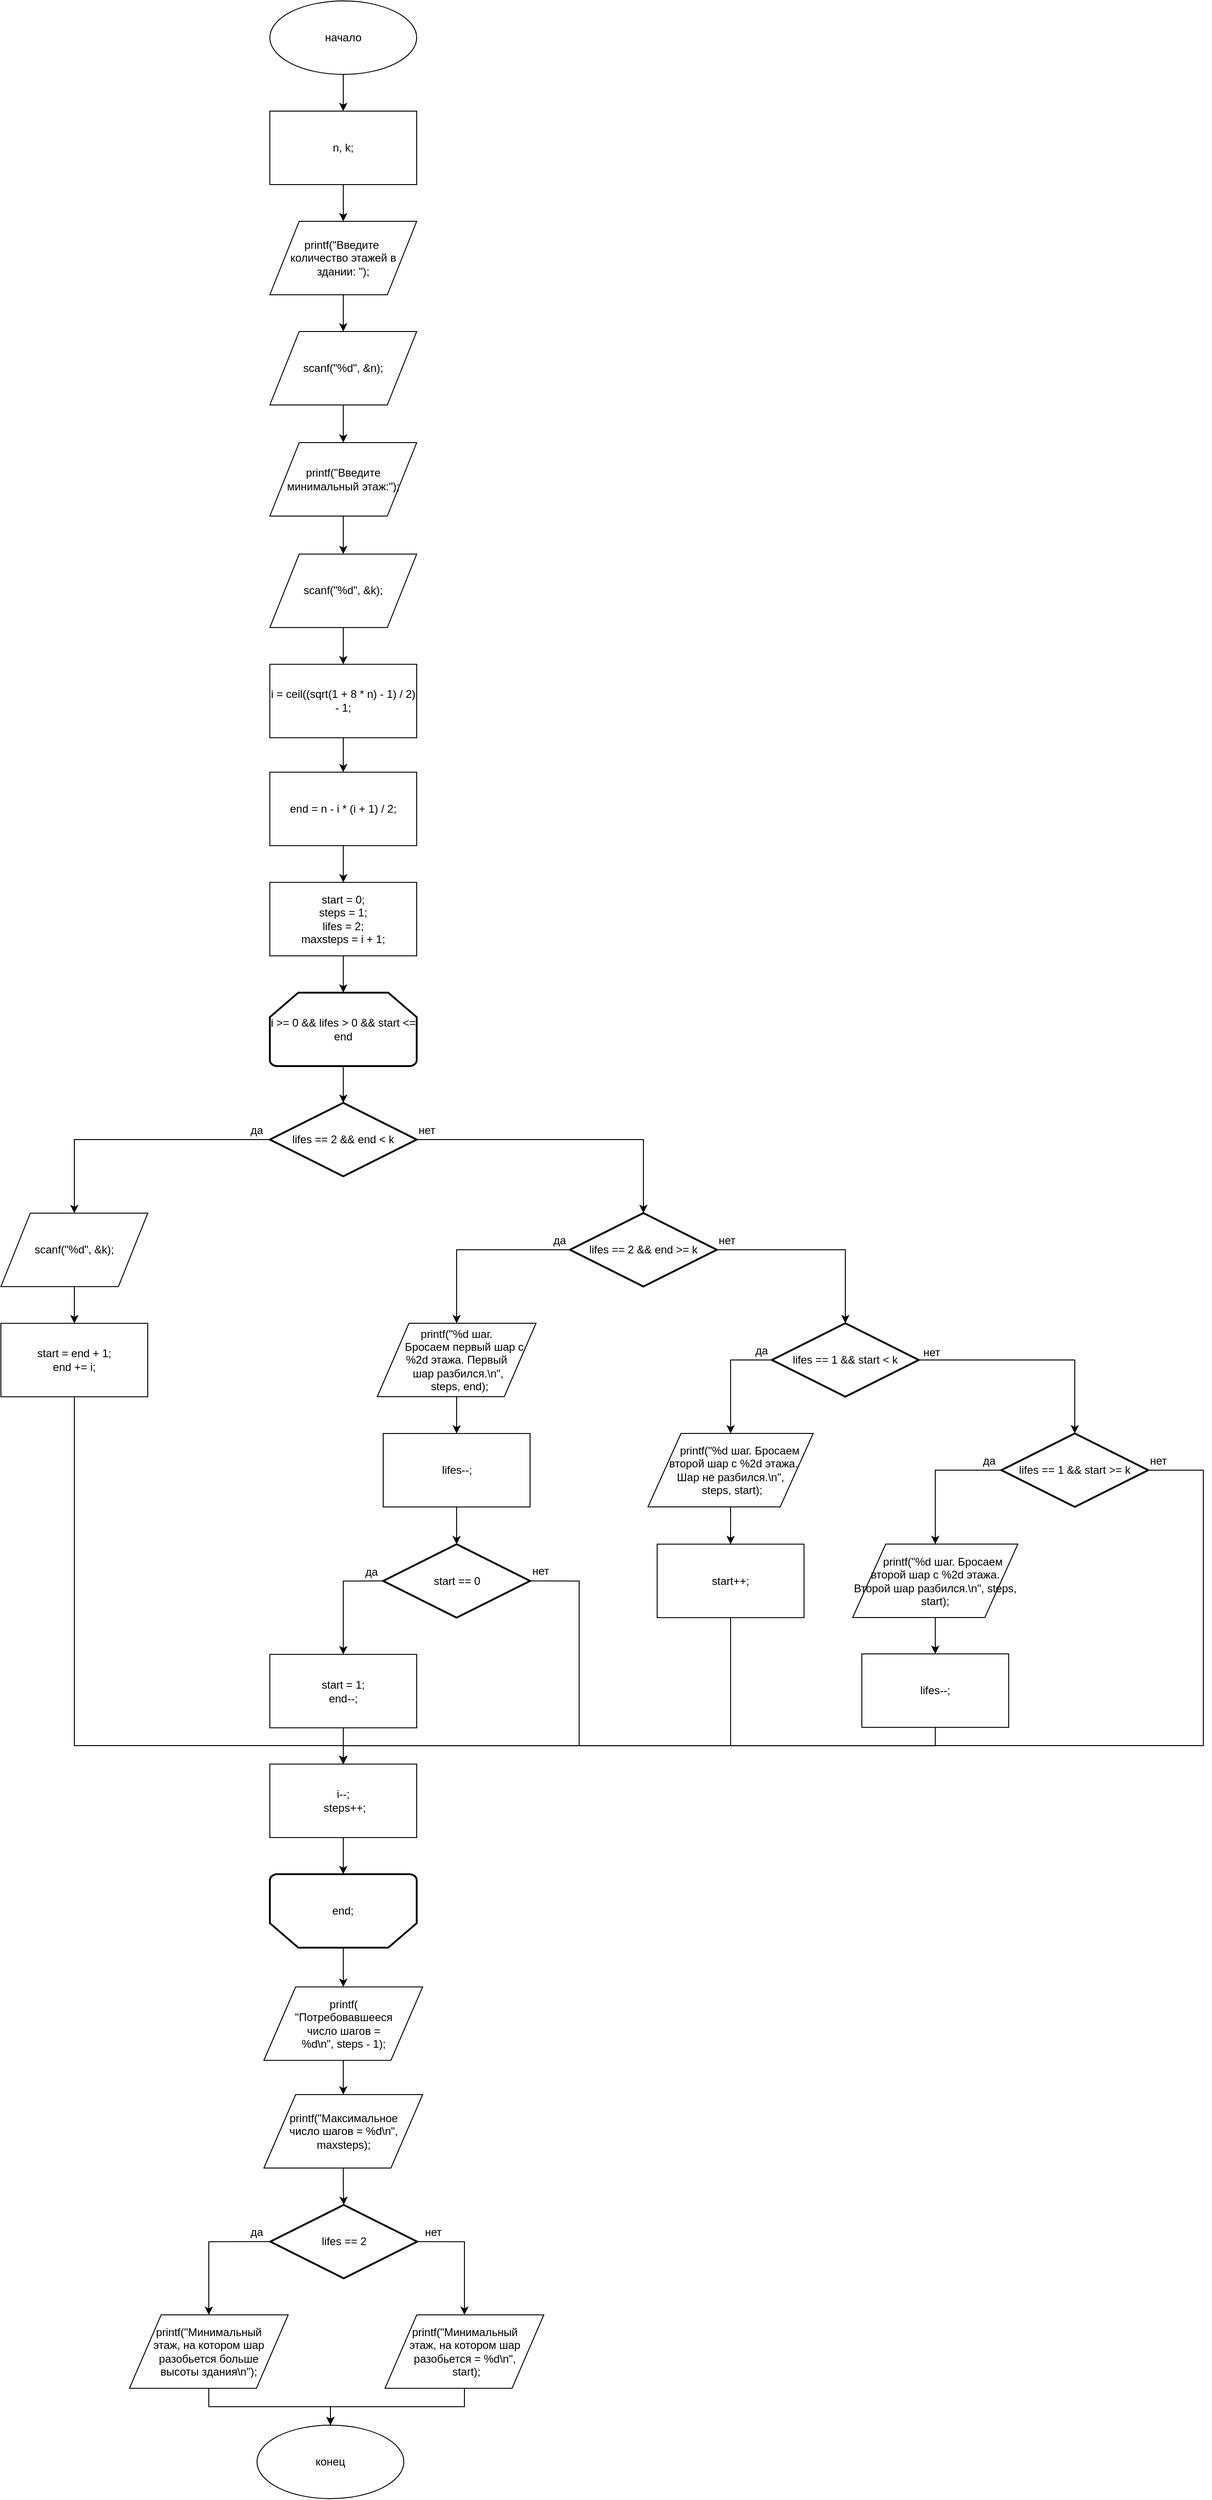 <mxfile version="11.3.0" type="device" pages="1"><diagram id="osUdLXcq4P-ParBicfDN" name="Page-1"><mxGraphModel dx="2048" dy="1184" grid="1" gridSize="10" guides="1" tooltips="1" connect="1" arrows="1" fold="1" page="1" pageScale="1" pageWidth="827" pageHeight="1169" math="0" shadow="0"><root><mxCell id="0"/><mxCell id="1" parent="0"/><mxCell id="EYzfKMTwrJcVN_ub98Bm-4" style="edgeStyle=orthogonalEdgeStyle;rounded=0;orthogonalLoop=1;jettySize=auto;html=1;exitX=0.5;exitY=1;exitDx=0;exitDy=0;entryX=0.5;entryY=0;entryDx=0;entryDy=0;" edge="1" parent="1" source="EYzfKMTwrJcVN_ub98Bm-1" target="EYzfKMTwrJcVN_ub98Bm-3"><mxGeometry relative="1" as="geometry"/></mxCell><mxCell id="EYzfKMTwrJcVN_ub98Bm-1" value="начало" style="ellipse;whiteSpace=wrap;html=1;" vertex="1" parent="1"><mxGeometry x="333" width="160" height="80" as="geometry"/></mxCell><mxCell id="EYzfKMTwrJcVN_ub98Bm-17" style="edgeStyle=orthogonalEdgeStyle;rounded=0;orthogonalLoop=1;jettySize=auto;html=1;exitX=0.5;exitY=1;exitDx=0;exitDy=0;entryX=0.5;entryY=0;entryDx=0;entryDy=0;" edge="1" parent="1" source="EYzfKMTwrJcVN_ub98Bm-3" target="EYzfKMTwrJcVN_ub98Bm-13"><mxGeometry relative="1" as="geometry"/></mxCell><mxCell id="EYzfKMTwrJcVN_ub98Bm-3" value="n, k;" style="rounded=0;whiteSpace=wrap;html=1;" vertex="1" parent="1"><mxGeometry x="333" y="120" width="160" height="80" as="geometry"/></mxCell><mxCell id="EYzfKMTwrJcVN_ub98Bm-18" style="edgeStyle=orthogonalEdgeStyle;rounded=0;orthogonalLoop=1;jettySize=auto;html=1;exitX=0.5;exitY=1;exitDx=0;exitDy=0;entryX=0.5;entryY=0;entryDx=0;entryDy=0;" edge="1" parent="1" source="EYzfKMTwrJcVN_ub98Bm-13" target="EYzfKMTwrJcVN_ub98Bm-14"><mxGeometry relative="1" as="geometry"/></mxCell><mxCell id="EYzfKMTwrJcVN_ub98Bm-13" value="&lt;div&gt;printf(&quot;Введите&amp;nbsp;&lt;/div&gt;&lt;div&gt;количество этажей в здании: &quot;);&lt;/div&gt;" style="shape=parallelogram;perimeter=parallelogramPerimeter;whiteSpace=wrap;html=1;" vertex="1" parent="1"><mxGeometry x="333" y="240" width="160" height="80" as="geometry"/></mxCell><mxCell id="EYzfKMTwrJcVN_ub98Bm-19" style="edgeStyle=orthogonalEdgeStyle;rounded=0;orthogonalLoop=1;jettySize=auto;html=1;exitX=0.5;exitY=1;exitDx=0;exitDy=0;entryX=0.5;entryY=0;entryDx=0;entryDy=0;" edge="1" parent="1" source="EYzfKMTwrJcVN_ub98Bm-14" target="EYzfKMTwrJcVN_ub98Bm-15"><mxGeometry relative="1" as="geometry"/></mxCell><mxCell id="EYzfKMTwrJcVN_ub98Bm-14" value="scanf(&quot;%d&quot;, &amp;amp;n);" style="shape=parallelogram;perimeter=parallelogramPerimeter;whiteSpace=wrap;html=1;" vertex="1" parent="1"><mxGeometry x="333" y="360" width="160" height="80" as="geometry"/></mxCell><mxCell id="EYzfKMTwrJcVN_ub98Bm-20" style="edgeStyle=orthogonalEdgeStyle;rounded=0;orthogonalLoop=1;jettySize=auto;html=1;exitX=0.5;exitY=1;exitDx=0;exitDy=0;entryX=0.5;entryY=0;entryDx=0;entryDy=0;" edge="1" parent="1" source="EYzfKMTwrJcVN_ub98Bm-15" target="EYzfKMTwrJcVN_ub98Bm-16"><mxGeometry relative="1" as="geometry"/></mxCell><mxCell id="EYzfKMTwrJcVN_ub98Bm-15" value="printf(&quot;Введите минимальный этаж:&quot;);" style="shape=parallelogram;perimeter=parallelogramPerimeter;whiteSpace=wrap;html=1;" vertex="1" parent="1"><mxGeometry x="333" y="481" width="160" height="80" as="geometry"/></mxCell><mxCell id="EYzfKMTwrJcVN_ub98Bm-23" style="edgeStyle=orthogonalEdgeStyle;rounded=0;orthogonalLoop=1;jettySize=auto;html=1;exitX=0.5;exitY=1;exitDx=0;exitDy=0;entryX=0.5;entryY=0;entryDx=0;entryDy=0;" edge="1" parent="1" source="EYzfKMTwrJcVN_ub98Bm-16" target="EYzfKMTwrJcVN_ub98Bm-22"><mxGeometry relative="1" as="geometry"/></mxCell><mxCell id="EYzfKMTwrJcVN_ub98Bm-16" value="scanf(&quot;%d&quot;, &amp;amp;k);" style="shape=parallelogram;perimeter=parallelogramPerimeter;whiteSpace=wrap;html=1;" vertex="1" parent="1"><mxGeometry x="333" y="602.4" width="160" height="80" as="geometry"/></mxCell><mxCell id="EYzfKMTwrJcVN_ub98Bm-26" style="edgeStyle=orthogonalEdgeStyle;rounded=0;orthogonalLoop=1;jettySize=auto;html=1;exitX=0.5;exitY=1;exitDx=0;exitDy=0;entryX=0.5;entryY=0;entryDx=0;entryDy=0;" edge="1" parent="1" source="EYzfKMTwrJcVN_ub98Bm-22" target="EYzfKMTwrJcVN_ub98Bm-24"><mxGeometry relative="1" as="geometry"/></mxCell><mxCell id="EYzfKMTwrJcVN_ub98Bm-22" value="i = ceil((sqrt(1 + 8 * n) - 1) / 2) - 1;" style="rounded=0;whiteSpace=wrap;html=1;" vertex="1" parent="1"><mxGeometry x="333" y="722.4" width="160" height="80" as="geometry"/></mxCell><mxCell id="EYzfKMTwrJcVN_ub98Bm-27" style="edgeStyle=orthogonalEdgeStyle;rounded=0;orthogonalLoop=1;jettySize=auto;html=1;exitX=0.5;exitY=1;exitDx=0;exitDy=0;entryX=0.5;entryY=0;entryDx=0;entryDy=0;" edge="1" parent="1" source="EYzfKMTwrJcVN_ub98Bm-24" target="EYzfKMTwrJcVN_ub98Bm-25"><mxGeometry relative="1" as="geometry"/></mxCell><mxCell id="EYzfKMTwrJcVN_ub98Bm-24" value="end = n - i * (i + 1) / 2;" style="rounded=0;whiteSpace=wrap;html=1;" vertex="1" parent="1"><mxGeometry x="333" y="839.9" width="160" height="80" as="geometry"/></mxCell><mxCell id="EYzfKMTwrJcVN_ub98Bm-29" style="edgeStyle=orthogonalEdgeStyle;rounded=0;orthogonalLoop=1;jettySize=auto;html=1;exitX=0.5;exitY=1;exitDx=0;exitDy=0;entryX=0.5;entryY=0;entryDx=0;entryDy=0;entryPerimeter=0;" edge="1" parent="1" source="EYzfKMTwrJcVN_ub98Bm-25" target="EYzfKMTwrJcVN_ub98Bm-28"><mxGeometry relative="1" as="geometry"/></mxCell><mxCell id="EYzfKMTwrJcVN_ub98Bm-25" value="&lt;div&gt;start = 0;&lt;/div&gt;&lt;div&gt;steps = 1;&lt;/div&gt;&lt;div&gt;lifes = 2;&lt;/div&gt;&lt;div&gt;maxsteps = i + 1;&lt;br&gt;&lt;/div&gt;" style="rounded=0;whiteSpace=wrap;html=1;" vertex="1" parent="1"><mxGeometry x="333" y="959.9" width="160" height="80" as="geometry"/></mxCell><mxCell id="EYzfKMTwrJcVN_ub98Bm-32" style="edgeStyle=orthogonalEdgeStyle;rounded=0;orthogonalLoop=1;jettySize=auto;html=1;exitX=0.5;exitY=1;exitDx=0;exitDy=0;exitPerimeter=0;entryX=0.5;entryY=0;entryDx=0;entryDy=0;entryPerimeter=0;" edge="1" parent="1" source="EYzfKMTwrJcVN_ub98Bm-28" target="EYzfKMTwrJcVN_ub98Bm-30"><mxGeometry relative="1" as="geometry"/></mxCell><mxCell id="EYzfKMTwrJcVN_ub98Bm-28" value="i &amp;gt;= 0 &amp;amp;&amp;amp; lifes &amp;gt; 0 &amp;amp;&amp;amp; start &amp;lt;= end" style="strokeWidth=2;html=1;shape=mxgraph.flowchart.loop_limit;whiteSpace=wrap;" vertex="1" parent="1"><mxGeometry x="333" y="1080" width="160" height="80" as="geometry"/></mxCell><mxCell id="EYzfKMTwrJcVN_ub98Bm-34" style="edgeStyle=orthogonalEdgeStyle;rounded=0;orthogonalLoop=1;jettySize=auto;html=1;exitX=0;exitY=0.5;exitDx=0;exitDy=0;exitPerimeter=0;entryX=0.5;entryY=0;entryDx=0;entryDy=0;" edge="1" parent="1" source="EYzfKMTwrJcVN_ub98Bm-30" target="EYzfKMTwrJcVN_ub98Bm-36"><mxGeometry relative="1" as="geometry"><mxPoint x="280" y="1320" as="targetPoint"/></mxGeometry></mxCell><mxCell id="EYzfKMTwrJcVN_ub98Bm-40" style="edgeStyle=orthogonalEdgeStyle;rounded=0;orthogonalLoop=1;jettySize=auto;html=1;exitX=1;exitY=0.5;exitDx=0;exitDy=0;exitPerimeter=0;entryX=0.5;entryY=0;entryDx=0;entryDy=0;entryPerimeter=0;" edge="1" parent="1" source="EYzfKMTwrJcVN_ub98Bm-30" target="EYzfKMTwrJcVN_ub98Bm-42"><mxGeometry relative="1" as="geometry"><mxPoint x="540" y="1328" as="targetPoint"/></mxGeometry></mxCell><mxCell id="EYzfKMTwrJcVN_ub98Bm-30" value="lifes == 2 &amp;amp;&amp;amp; end &amp;lt; k" style="strokeWidth=2;html=1;shape=mxgraph.flowchart.decision;whiteSpace=wrap;" vertex="1" parent="1"><mxGeometry x="333" y="1200" width="160" height="80" as="geometry"/></mxCell><mxCell id="EYzfKMTwrJcVN_ub98Bm-35" value="да" style="text;html=1;resizable=0;points=[];autosize=1;align=left;verticalAlign=top;spacingTop=-4;" vertex="1" parent="1"><mxGeometry x="310" y="1220" width="30" height="20" as="geometry"/></mxCell><mxCell id="EYzfKMTwrJcVN_ub98Bm-38" style="edgeStyle=orthogonalEdgeStyle;rounded=0;orthogonalLoop=1;jettySize=auto;html=1;exitX=0.5;exitY=1;exitDx=0;exitDy=0;entryX=0.5;entryY=0;entryDx=0;entryDy=0;" edge="1" parent="1" source="EYzfKMTwrJcVN_ub98Bm-36" target="EYzfKMTwrJcVN_ub98Bm-37"><mxGeometry relative="1" as="geometry"/></mxCell><mxCell id="EYzfKMTwrJcVN_ub98Bm-36" value="scanf(&quot;%d&quot;, &amp;amp;k);" style="shape=parallelogram;perimeter=parallelogramPerimeter;whiteSpace=wrap;html=1;" vertex="1" parent="1"><mxGeometry x="40" y="1320.1" width="160" height="80" as="geometry"/></mxCell><mxCell id="EYzfKMTwrJcVN_ub98Bm-74" style="edgeStyle=orthogonalEdgeStyle;rounded=0;orthogonalLoop=1;jettySize=auto;html=1;exitX=0.5;exitY=1;exitDx=0;exitDy=0;" edge="1" parent="1" source="EYzfKMTwrJcVN_ub98Bm-37" target="EYzfKMTwrJcVN_ub98Bm-73"><mxGeometry relative="1" as="geometry"><Array as="points"><mxPoint x="120" y="1900"/><mxPoint x="413" y="1900"/></Array></mxGeometry></mxCell><mxCell id="EYzfKMTwrJcVN_ub98Bm-37" value="&lt;div&gt;start = end + 1;&lt;br&gt;&lt;/div&gt;&lt;div&gt;end += i;&lt;br&gt;&lt;/div&gt;" style="rounded=0;whiteSpace=wrap;html=1;" vertex="1" parent="1"><mxGeometry x="40" y="1440.1" width="160" height="80" as="geometry"/></mxCell><mxCell id="EYzfKMTwrJcVN_ub98Bm-41" value="нет" style="text;html=1;resizable=0;points=[];autosize=1;align=left;verticalAlign=top;spacingTop=-4;" vertex="1" parent="1"><mxGeometry x="493" y="1220" width="30" height="20" as="geometry"/></mxCell><mxCell id="EYzfKMTwrJcVN_ub98Bm-44" style="edgeStyle=orthogonalEdgeStyle;rounded=0;orthogonalLoop=1;jettySize=auto;html=1;exitX=0;exitY=0.5;exitDx=0;exitDy=0;exitPerimeter=0;entryX=0.5;entryY=0;entryDx=0;entryDy=0;" edge="1" parent="1" source="EYzfKMTwrJcVN_ub98Bm-42" target="EYzfKMTwrJcVN_ub98Bm-43"><mxGeometry relative="1" as="geometry"/></mxCell><mxCell id="EYzfKMTwrJcVN_ub98Bm-53" style="edgeStyle=orthogonalEdgeStyle;rounded=0;orthogonalLoop=1;jettySize=auto;html=1;exitX=1;exitY=0.5;exitDx=0;exitDy=0;exitPerimeter=0;entryX=0.5;entryY=0;entryDx=0;entryDy=0;entryPerimeter=0;" edge="1" parent="1" source="EYzfKMTwrJcVN_ub98Bm-42" target="EYzfKMTwrJcVN_ub98Bm-52"><mxGeometry relative="1" as="geometry"/></mxCell><mxCell id="EYzfKMTwrJcVN_ub98Bm-42" value="lifes == 2 &amp;amp;&amp;amp; end &amp;gt;= k" style="strokeWidth=2;html=1;shape=mxgraph.flowchart.decision;whiteSpace=wrap;" vertex="1" parent="1"><mxGeometry x="660" y="1320" width="160" height="80" as="geometry"/></mxCell><mxCell id="EYzfKMTwrJcVN_ub98Bm-47" style="edgeStyle=orthogonalEdgeStyle;rounded=0;orthogonalLoop=1;jettySize=auto;html=1;exitX=0.5;exitY=1;exitDx=0;exitDy=0;entryX=0.5;entryY=0;entryDx=0;entryDy=0;" edge="1" parent="1" source="EYzfKMTwrJcVN_ub98Bm-43" target="EYzfKMTwrJcVN_ub98Bm-46"><mxGeometry relative="1" as="geometry"/></mxCell><mxCell id="EYzfKMTwrJcVN_ub98Bm-43" value="printf(&quot;%d шаг. &lt;br&gt;&amp;nbsp; &amp;nbsp; &amp;nbsp;Бросаем первый шар с &lt;br&gt;%2d этажа. Первый&lt;br&gt;&amp;nbsp;шар разбился.\n&quot;,&lt;br&gt;&amp;nbsp; steps, end);" style="shape=parallelogram;perimeter=parallelogramPerimeter;whiteSpace=wrap;html=1;" vertex="1" parent="1"><mxGeometry x="450" y="1440" width="173" height="80" as="geometry"/></mxCell><mxCell id="EYzfKMTwrJcVN_ub98Bm-45" value="да" style="text;html=1;resizable=0;points=[];autosize=1;align=left;verticalAlign=top;spacingTop=-4;" vertex="1" parent="1"><mxGeometry x="640" y="1340" width="30" height="20" as="geometry"/></mxCell><mxCell id="EYzfKMTwrJcVN_ub98Bm-49" style="edgeStyle=orthogonalEdgeStyle;rounded=0;orthogonalLoop=1;jettySize=auto;html=1;exitX=0.5;exitY=1;exitDx=0;exitDy=0;" edge="1" parent="1" source="EYzfKMTwrJcVN_ub98Bm-46" target="EYzfKMTwrJcVN_ub98Bm-48"><mxGeometry relative="1" as="geometry"/></mxCell><mxCell id="EYzfKMTwrJcVN_ub98Bm-46" value="&lt;div&gt;lifes--;&lt;br&gt;&lt;/div&gt;" style="rounded=0;whiteSpace=wrap;html=1;" vertex="1" parent="1"><mxGeometry x="456.5" y="1560.1" width="160" height="80" as="geometry"/></mxCell><mxCell id="EYzfKMTwrJcVN_ub98Bm-89" style="edgeStyle=orthogonalEdgeStyle;rounded=0;orthogonalLoop=1;jettySize=auto;html=1;exitX=0;exitY=0.5;exitDx=0;exitDy=0;exitPerimeter=0;entryX=0.5;entryY=0;entryDx=0;entryDy=0;" edge="1" parent="1" source="EYzfKMTwrJcVN_ub98Bm-48" target="EYzfKMTwrJcVN_ub98Bm-50"><mxGeometry relative="1" as="geometry"/></mxCell><mxCell id="EYzfKMTwrJcVN_ub98Bm-90" style="edgeStyle=orthogonalEdgeStyle;rounded=0;orthogonalLoop=1;jettySize=auto;html=1;exitX=1;exitY=0.5;exitDx=0;exitDy=0;exitPerimeter=0;entryX=0.5;entryY=0;entryDx=0;entryDy=0;" edge="1" parent="1" source="EYzfKMTwrJcVN_ub98Bm-48" target="EYzfKMTwrJcVN_ub98Bm-73"><mxGeometry relative="1" as="geometry"><Array as="points"><mxPoint x="670" y="1721"/><mxPoint x="670" y="1900"/><mxPoint x="413" y="1900"/></Array></mxGeometry></mxCell><mxCell id="EYzfKMTwrJcVN_ub98Bm-48" value="start == 0" style="strokeWidth=2;html=1;shape=mxgraph.flowchart.decision;whiteSpace=wrap;" vertex="1" parent="1"><mxGeometry x="456.5" y="1680.667" width="160" height="80" as="geometry"/></mxCell><mxCell id="EYzfKMTwrJcVN_ub98Bm-75" style="edgeStyle=orthogonalEdgeStyle;rounded=0;orthogonalLoop=1;jettySize=auto;html=1;exitX=0.5;exitY=1;exitDx=0;exitDy=0;entryX=0.5;entryY=0;entryDx=0;entryDy=0;" edge="1" parent="1" source="EYzfKMTwrJcVN_ub98Bm-50" target="EYzfKMTwrJcVN_ub98Bm-73"><mxGeometry relative="1" as="geometry"><mxPoint x="420" y="1900" as="targetPoint"/></mxGeometry></mxCell><mxCell id="EYzfKMTwrJcVN_ub98Bm-50" value="&lt;div&gt;start = 1;&lt;br&gt;&lt;/div&gt;&lt;div&gt;end--;&lt;br&gt;&lt;/div&gt;" style="rounded=0;whiteSpace=wrap;html=1;" vertex="1" parent="1"><mxGeometry x="333" y="1800.6" width="160" height="80" as="geometry"/></mxCell><mxCell id="EYzfKMTwrJcVN_ub98Bm-59" style="edgeStyle=orthogonalEdgeStyle;rounded=0;orthogonalLoop=1;jettySize=auto;html=1;exitX=0;exitY=0.5;exitDx=0;exitDy=0;exitPerimeter=0;entryX=0.5;entryY=0;entryDx=0;entryDy=0;" edge="1" parent="1" source="EYzfKMTwrJcVN_ub98Bm-52" target="EYzfKMTwrJcVN_ub98Bm-54"><mxGeometry relative="1" as="geometry"/></mxCell><mxCell id="EYzfKMTwrJcVN_ub98Bm-62" style="edgeStyle=orthogonalEdgeStyle;rounded=0;orthogonalLoop=1;jettySize=auto;html=1;exitX=1;exitY=0.5;exitDx=0;exitDy=0;exitPerimeter=0;entryX=0.5;entryY=0;entryDx=0;entryDy=0;entryPerimeter=0;" edge="1" parent="1" source="EYzfKMTwrJcVN_ub98Bm-52" target="EYzfKMTwrJcVN_ub98Bm-61"><mxGeometry relative="1" as="geometry"/></mxCell><mxCell id="EYzfKMTwrJcVN_ub98Bm-52" value="lifes == 1 &amp;amp;&amp;amp; start &amp;lt; k" style="strokeWidth=2;html=1;shape=mxgraph.flowchart.decision;whiteSpace=wrap;" vertex="1" parent="1"><mxGeometry x="880" y="1440" width="160" height="80" as="geometry"/></mxCell><mxCell id="EYzfKMTwrJcVN_ub98Bm-58" style="edgeStyle=orthogonalEdgeStyle;rounded=0;orthogonalLoop=1;jettySize=auto;html=1;exitX=0.5;exitY=1;exitDx=0;exitDy=0;entryX=0.5;entryY=0;entryDx=0;entryDy=0;" edge="1" parent="1" source="EYzfKMTwrJcVN_ub98Bm-54" target="EYzfKMTwrJcVN_ub98Bm-57"><mxGeometry relative="1" as="geometry"/></mxCell><mxCell id="EYzfKMTwrJcVN_ub98Bm-54" value="&amp;nbsp; &amp;nbsp; &amp;nbsp; printf(&quot;%d шаг. Бросаем &lt;br&gt;&amp;nbsp; второй шар с %2d этажа. &lt;br&gt;Шар не разбился.\n&quot;,&lt;br&gt;&amp;nbsp;steps, start);" style="shape=parallelogram;perimeter=parallelogramPerimeter;whiteSpace=wrap;html=1;" vertex="1" parent="1"><mxGeometry x="745" y="1560" width="180" height="80" as="geometry"/></mxCell><mxCell id="EYzfKMTwrJcVN_ub98Bm-56" value="нет" style="text;html=1;resizable=0;points=[];autosize=1;align=left;verticalAlign=top;spacingTop=-4;" vertex="1" parent="1"><mxGeometry x="820" y="1340" width="30" height="20" as="geometry"/></mxCell><mxCell id="EYzfKMTwrJcVN_ub98Bm-76" style="edgeStyle=orthogonalEdgeStyle;rounded=0;orthogonalLoop=1;jettySize=auto;html=1;exitX=0.5;exitY=1;exitDx=0;exitDy=0;" edge="1" parent="1" source="EYzfKMTwrJcVN_ub98Bm-57" target="EYzfKMTwrJcVN_ub98Bm-73"><mxGeometry relative="1" as="geometry"><Array as="points"><mxPoint x="835" y="1900"/><mxPoint x="413" y="1900"/></Array></mxGeometry></mxCell><mxCell id="EYzfKMTwrJcVN_ub98Bm-57" value="&lt;div&gt;start++;&lt;br&gt;&lt;/div&gt;" style="rounded=0;whiteSpace=wrap;html=1;" vertex="1" parent="1"><mxGeometry x="755" y="1680.6" width="160" height="80" as="geometry"/></mxCell><mxCell id="EYzfKMTwrJcVN_ub98Bm-60" value="да" style="text;html=1;resizable=0;points=[];autosize=1;align=left;verticalAlign=top;spacingTop=-4;" vertex="1" parent="1"><mxGeometry x="860" y="1460" width="30" height="20" as="geometry"/></mxCell><mxCell id="EYzfKMTwrJcVN_ub98Bm-68" style="edgeStyle=orthogonalEdgeStyle;rounded=0;orthogonalLoop=1;jettySize=auto;html=1;exitX=0;exitY=0.5;exitDx=0;exitDy=0;exitPerimeter=0;entryX=0.5;entryY=0;entryDx=0;entryDy=0;" edge="1" parent="1" source="EYzfKMTwrJcVN_ub98Bm-61" target="EYzfKMTwrJcVN_ub98Bm-64"><mxGeometry relative="1" as="geometry"/></mxCell><mxCell id="EYzfKMTwrJcVN_ub98Bm-78" style="edgeStyle=orthogonalEdgeStyle;rounded=0;orthogonalLoop=1;jettySize=auto;html=1;exitX=1;exitY=0.5;exitDx=0;exitDy=0;exitPerimeter=0;" edge="1" parent="1" source="EYzfKMTwrJcVN_ub98Bm-61" target="EYzfKMTwrJcVN_ub98Bm-73"><mxGeometry relative="1" as="geometry"><Array as="points"><mxPoint x="1350" y="1600"/><mxPoint x="1350" y="1900"/><mxPoint x="413" y="1900"/></Array></mxGeometry></mxCell><mxCell id="EYzfKMTwrJcVN_ub98Bm-61" value="lifes == 1 &amp;amp;&amp;amp; start &amp;gt;= k" style="strokeWidth=2;html=1;shape=mxgraph.flowchart.decision;whiteSpace=wrap;" vertex="1" parent="1"><mxGeometry x="1130" y="1560" width="160" height="80" as="geometry"/></mxCell><mxCell id="EYzfKMTwrJcVN_ub98Bm-63" value="нет" style="text;html=1;resizable=0;points=[];autosize=1;align=left;verticalAlign=top;spacingTop=-4;" vertex="1" parent="1"><mxGeometry x="1043" y="1462" width="30" height="20" as="geometry"/></mxCell><mxCell id="EYzfKMTwrJcVN_ub98Bm-67" style="edgeStyle=orthogonalEdgeStyle;rounded=0;orthogonalLoop=1;jettySize=auto;html=1;exitX=0.5;exitY=1;exitDx=0;exitDy=0;" edge="1" parent="1" source="EYzfKMTwrJcVN_ub98Bm-64" target="EYzfKMTwrJcVN_ub98Bm-66"><mxGeometry relative="1" as="geometry"/></mxCell><mxCell id="EYzfKMTwrJcVN_ub98Bm-64" value="&amp;nbsp; &amp;nbsp; &amp;nbsp;printf(&quot;%d шаг. Бросаем &lt;br&gt;второй шар с %2d этажа. Второй шар разбился.\n&quot;, steps, start);" style="shape=parallelogram;perimeter=parallelogramPerimeter;whiteSpace=wrap;html=1;" vertex="1" parent="1"><mxGeometry x="968" y="1680.5" width="180" height="80" as="geometry"/></mxCell><mxCell id="EYzfKMTwrJcVN_ub98Bm-77" style="edgeStyle=orthogonalEdgeStyle;rounded=0;orthogonalLoop=1;jettySize=auto;html=1;exitX=0.5;exitY=1;exitDx=0;exitDy=0;entryX=0.5;entryY=0;entryDx=0;entryDy=0;" edge="1" parent="1" source="EYzfKMTwrJcVN_ub98Bm-66" target="EYzfKMTwrJcVN_ub98Bm-73"><mxGeometry relative="1" as="geometry"/></mxCell><mxCell id="EYzfKMTwrJcVN_ub98Bm-66" value="&lt;div&gt;lifes--;&lt;br&gt;&lt;/div&gt;" style="rounded=0;whiteSpace=wrap;html=1;" vertex="1" parent="1"><mxGeometry x="978" y="1800.1" width="160" height="80" as="geometry"/></mxCell><mxCell id="EYzfKMTwrJcVN_ub98Bm-69" value="да" style="text;html=1;resizable=0;points=[];autosize=1;align=left;verticalAlign=top;spacingTop=-4;" vertex="1" parent="1"><mxGeometry x="1108" y="1580" width="30" height="20" as="geometry"/></mxCell><mxCell id="EYzfKMTwrJcVN_ub98Bm-86" style="edgeStyle=orthogonalEdgeStyle;rounded=0;orthogonalLoop=1;jettySize=auto;html=1;exitX=0.5;exitY=0;exitDx=0;exitDy=0;exitPerimeter=0;entryX=0.5;entryY=0;entryDx=0;entryDy=0;" edge="1" parent="1" source="EYzfKMTwrJcVN_ub98Bm-70" target="EYzfKMTwrJcVN_ub98Bm-85"><mxGeometry relative="1" as="geometry"/></mxCell><mxCell id="EYzfKMTwrJcVN_ub98Bm-70" value="" style="strokeWidth=2;html=1;shape=mxgraph.flowchart.loop_limit;whiteSpace=wrap;rotation=180;" vertex="1" parent="1"><mxGeometry x="333" y="2040" width="160" height="80" as="geometry"/></mxCell><mxCell id="EYzfKMTwrJcVN_ub98Bm-82" style="edgeStyle=orthogonalEdgeStyle;rounded=0;orthogonalLoop=1;jettySize=auto;html=1;exitX=0.5;exitY=1;exitDx=0;exitDy=0;entryX=0.5;entryY=1;entryDx=0;entryDy=0;entryPerimeter=0;" edge="1" parent="1" source="EYzfKMTwrJcVN_ub98Bm-73" target="EYzfKMTwrJcVN_ub98Bm-70"><mxGeometry relative="1" as="geometry"/></mxCell><mxCell id="EYzfKMTwrJcVN_ub98Bm-73" value="&lt;div&gt;i--;&lt;/div&gt;&lt;div&gt;&amp;nbsp;steps++;&lt;br&gt;&lt;/div&gt;" style="rounded=0;whiteSpace=wrap;html=1;" vertex="1" parent="1"><mxGeometry x="333" y="1920.1" width="160" height="80" as="geometry"/></mxCell><mxCell id="EYzfKMTwrJcVN_ub98Bm-79" value="нет" style="text;html=1;resizable=0;points=[];autosize=1;align=left;verticalAlign=top;spacingTop=-4;" vertex="1" parent="1"><mxGeometry x="1290" y="1580" width="30" height="20" as="geometry"/></mxCell><mxCell id="EYzfKMTwrJcVN_ub98Bm-83" value="end;" style="text;html=1;resizable=0;points=[];autosize=1;align=left;verticalAlign=top;spacingTop=-4;" vertex="1" parent="1"><mxGeometry x="399" y="2070" width="40" height="20" as="geometry"/></mxCell><mxCell id="EYzfKMTwrJcVN_ub98Bm-93" style="edgeStyle=orthogonalEdgeStyle;rounded=0;orthogonalLoop=1;jettySize=auto;html=1;exitX=0.5;exitY=1;exitDx=0;exitDy=0;" edge="1" parent="1" source="EYzfKMTwrJcVN_ub98Bm-84" target="EYzfKMTwrJcVN_ub98Bm-88"><mxGeometry relative="1" as="geometry"/></mxCell><mxCell id="EYzfKMTwrJcVN_ub98Bm-84" value="printf(&quot;Максимальное &lt;br&gt;число шагов = %d\n&quot;, maxsteps);" style="shape=parallelogram;perimeter=parallelogramPerimeter;whiteSpace=wrap;html=1;" vertex="1" parent="1"><mxGeometry x="326.5" y="2280" width="173" height="80" as="geometry"/></mxCell><mxCell id="EYzfKMTwrJcVN_ub98Bm-87" style="edgeStyle=orthogonalEdgeStyle;rounded=0;orthogonalLoop=1;jettySize=auto;html=1;exitX=0.5;exitY=1;exitDx=0;exitDy=0;entryX=0.5;entryY=0;entryDx=0;entryDy=0;" edge="1" parent="1" source="EYzfKMTwrJcVN_ub98Bm-85" target="EYzfKMTwrJcVN_ub98Bm-84"><mxGeometry relative="1" as="geometry"/></mxCell><mxCell id="EYzfKMTwrJcVN_ub98Bm-85" value="printf(&lt;br&gt;&quot;Потребовавшееся &lt;br&gt;число шагов = &lt;br&gt;%d\n&quot;, steps - 1);" style="shape=parallelogram;perimeter=parallelogramPerimeter;whiteSpace=wrap;html=1;" vertex="1" parent="1"><mxGeometry x="326.5" y="2162.759" width="173" height="80" as="geometry"/></mxCell><mxCell id="EYzfKMTwrJcVN_ub98Bm-95" style="edgeStyle=orthogonalEdgeStyle;rounded=0;orthogonalLoop=1;jettySize=auto;html=1;exitX=0;exitY=0.5;exitDx=0;exitDy=0;exitPerimeter=0;entryX=0.5;entryY=0;entryDx=0;entryDy=0;" edge="1" parent="1" source="EYzfKMTwrJcVN_ub98Bm-88" target="EYzfKMTwrJcVN_ub98Bm-94"><mxGeometry relative="1" as="geometry"/></mxCell><mxCell id="EYzfKMTwrJcVN_ub98Bm-98" style="edgeStyle=orthogonalEdgeStyle;rounded=0;orthogonalLoop=1;jettySize=auto;html=1;exitX=1;exitY=0.5;exitDx=0;exitDy=0;exitPerimeter=0;entryX=0.5;entryY=0;entryDx=0;entryDy=0;" edge="1" parent="1" source="EYzfKMTwrJcVN_ub98Bm-88" target="EYzfKMTwrJcVN_ub98Bm-100"><mxGeometry relative="1" as="geometry"><mxPoint x="675.333" y="2521.167" as="targetPoint"/></mxGeometry></mxCell><mxCell id="EYzfKMTwrJcVN_ub98Bm-88" value="lifes == 2" style="strokeWidth=2;html=1;shape=mxgraph.flowchart.decision;whiteSpace=wrap;" vertex="1" parent="1"><mxGeometry x="333.5" y="2400.167" width="160" height="80" as="geometry"/></mxCell><mxCell id="EYzfKMTwrJcVN_ub98Bm-91" value="да" style="text;html=1;resizable=0;points=[];autosize=1;align=left;verticalAlign=top;spacingTop=-4;" vertex="1" parent="1"><mxGeometry x="435" y="1701" width="30" height="20" as="geometry"/></mxCell><mxCell id="EYzfKMTwrJcVN_ub98Bm-92" value="нет" style="text;html=1;resizable=0;points=[];autosize=1;align=left;verticalAlign=top;spacingTop=-4;" vertex="1" parent="1"><mxGeometry x="616.5" y="1700" width="30" height="20" as="geometry"/></mxCell><mxCell id="EYzfKMTwrJcVN_ub98Bm-104" style="edgeStyle=orthogonalEdgeStyle;rounded=0;orthogonalLoop=1;jettySize=auto;html=1;exitX=0.5;exitY=1;exitDx=0;exitDy=0;entryX=0.5;entryY=0;entryDx=0;entryDy=0;" edge="1" parent="1" source="EYzfKMTwrJcVN_ub98Bm-94" target="EYzfKMTwrJcVN_ub98Bm-103"><mxGeometry relative="1" as="geometry"/></mxCell><mxCell id="EYzfKMTwrJcVN_ub98Bm-94" value="printf(&quot;Минимальный &lt;br&gt;этаж,&amp;nbsp;на котором шар разобьется больше &lt;br&gt;высоты здания\n&quot;);" style="shape=parallelogram;perimeter=parallelogramPerimeter;whiteSpace=wrap;html=1;" vertex="1" parent="1"><mxGeometry x="180" y="2519.833" width="173" height="80" as="geometry"/></mxCell><mxCell id="EYzfKMTwrJcVN_ub98Bm-96" value="да" style="text;html=1;resizable=0;points=[];autosize=1;align=left;verticalAlign=top;spacingTop=-4;" vertex="1" parent="1"><mxGeometry x="310" y="2420" width="30" height="20" as="geometry"/></mxCell><mxCell id="EYzfKMTwrJcVN_ub98Bm-99" value="нет" style="text;html=1;resizable=0;points=[];autosize=1;align=left;verticalAlign=top;spacingTop=-4;" vertex="1" parent="1"><mxGeometry x="499.5" y="2420" width="30" height="20" as="geometry"/></mxCell><mxCell id="EYzfKMTwrJcVN_ub98Bm-105" style="edgeStyle=orthogonalEdgeStyle;rounded=0;orthogonalLoop=1;jettySize=auto;html=1;exitX=0.5;exitY=1;exitDx=0;exitDy=0;entryX=0.5;entryY=0;entryDx=0;entryDy=0;" edge="1" parent="1" source="EYzfKMTwrJcVN_ub98Bm-100" target="EYzfKMTwrJcVN_ub98Bm-103"><mxGeometry relative="1" as="geometry"/></mxCell><mxCell id="EYzfKMTwrJcVN_ub98Bm-100" value="printf(&quot;Минимальный &lt;br&gt;этаж, на котором шар разобьется = %d\n&quot;,&lt;br&gt;&amp;nbsp;start);" style="shape=parallelogram;perimeter=parallelogramPerimeter;whiteSpace=wrap;html=1;" vertex="1" parent="1"><mxGeometry x="458.5" y="2519.833" width="173" height="80" as="geometry"/></mxCell><mxCell id="EYzfKMTwrJcVN_ub98Bm-103" value="конец" style="ellipse;whiteSpace=wrap;html=1;" vertex="1" parent="1"><mxGeometry x="319" y="2640.0" width="160" height="80" as="geometry"/></mxCell></root></mxGraphModel></diagram></mxfile>